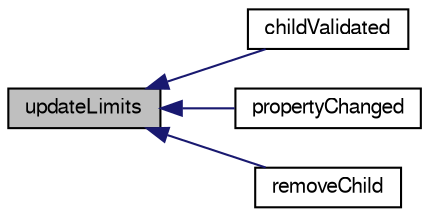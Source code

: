 digraph G
{
  edge [fontname="FreeSans",fontsize="10",labelfontname="FreeSans",labelfontsize="10"];
  node [fontname="FreeSans",fontsize="10",shape=record];
  rankdir="LR";
  Node1 [label="updateLimits",height=0.2,width=0.4,color="black", fillcolor="grey75", style="filled" fontcolor="black"];
  Node1 -> Node2 [dir="back",color="midnightblue",fontsize="10",style="solid",fontname="FreeSans"];
  Node2 [label="childValidated",height=0.2,width=0.4,color="black", fillcolor="white", style="filled",URL="$classorg_1_1octave_1_1graphics_1_1_group_object.html#a8968031d1c5eaed3cc667f394cea6ba3"];
  Node1 -> Node3 [dir="back",color="midnightblue",fontsize="10",style="solid",fontname="FreeSans"];
  Node3 [label="propertyChanged",height=0.2,width=0.4,color="black", fillcolor="white", style="filled",URL="$classorg_1_1octave_1_1graphics_1_1_group_object.html#a15b63fbbc7c3a7ad69eb51e60232e1cb"];
  Node1 -> Node4 [dir="back",color="midnightblue",fontsize="10",style="solid",fontname="FreeSans"];
  Node4 [label="removeChild",height=0.2,width=0.4,color="black", fillcolor="white", style="filled",URL="$classorg_1_1octave_1_1graphics_1_1_group_object.html#affde818e58d4c9210b1519dd5cab6ebc"];
}
